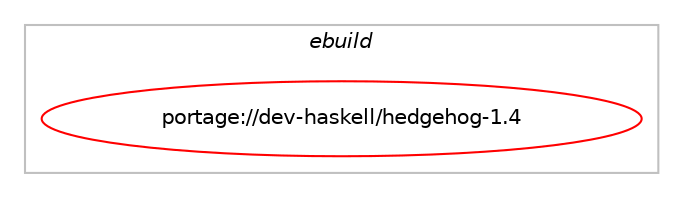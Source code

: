 digraph prolog {

# *************
# Graph options
# *************

newrank=true;
concentrate=true;
compound=true;
graph [rankdir=LR,fontname=Helvetica,fontsize=10,ranksep=1.5];#, ranksep=2.5, nodesep=0.2];
edge  [arrowhead=vee];
node  [fontname=Helvetica,fontsize=10];

# **********
# The ebuild
# **********

subgraph cluster_leftcol {
color=gray;
label=<<i>ebuild</i>>;
id [label="portage://dev-haskell/hedgehog-1.4", color=red, width=4, href="../dev-haskell/hedgehog-1.4.svg"];
}

# ****************
# The dependencies
# ****************

subgraph cluster_midcol {
color=gray;
label=<<i>dependencies</i>>;
subgraph cluster_compile {
fillcolor="#eeeeee";
style=filled;
label=<<i>compile</i>>;
# *** BEGIN UNKNOWN DEPENDENCY TYPE (TODO) ***
# id -> equal(use_conditional_group(positive,hscolour,portage://dev-haskell/hedgehog-1.4,[package_dependency(portage://dev-haskell/hedgehog-1.4,install,no,dev-haskell,hscolour,none,[,,],[],[])]))
# *** END UNKNOWN DEPENDENCY TYPE (TODO) ***

# *** BEGIN UNKNOWN DEPENDENCY TYPE (TODO) ***
# id -> equal(package_dependency(portage://dev-haskell/hedgehog-1.4,install,no,dev-haskell,ansi-terminal,greaterequal,[0.6,,,0.6],any_same_slot,[use(optenable(profile),none)]))
# *** END UNKNOWN DEPENDENCY TYPE (TODO) ***

# *** BEGIN UNKNOWN DEPENDENCY TYPE (TODO) ***
# id -> equal(package_dependency(portage://dev-haskell/hedgehog-1.4,install,no,dev-haskell,ansi-terminal,smaller,[1.1,,,1.1],any_same_slot,[use(optenable(profile),none)]))
# *** END UNKNOWN DEPENDENCY TYPE (TODO) ***

# *** BEGIN UNKNOWN DEPENDENCY TYPE (TODO) ***
# id -> equal(package_dependency(portage://dev-haskell/hedgehog-1.4,install,no,dev-haskell,async,greaterequal,[2.0,,,2.0],any_same_slot,[use(optenable(profile),none)]))
# *** END UNKNOWN DEPENDENCY TYPE (TODO) ***

# *** BEGIN UNKNOWN DEPENDENCY TYPE (TODO) ***
# id -> equal(package_dependency(portage://dev-haskell/hedgehog-1.4,install,no,dev-haskell,async,smaller,[2.3,,,2.3],any_same_slot,[use(optenable(profile),none)]))
# *** END UNKNOWN DEPENDENCY TYPE (TODO) ***

# *** BEGIN UNKNOWN DEPENDENCY TYPE (TODO) ***
# id -> equal(package_dependency(portage://dev-haskell/hedgehog-1.4,install,no,dev-haskell,barbies,greaterequal,[1.0,,,1.0],any_same_slot,[use(optenable(profile),none)]))
# *** END UNKNOWN DEPENDENCY TYPE (TODO) ***

# *** BEGIN UNKNOWN DEPENDENCY TYPE (TODO) ***
# id -> equal(package_dependency(portage://dev-haskell/hedgehog-1.4,install,no,dev-haskell,barbies,smaller,[2.1,,,2.1],any_same_slot,[use(optenable(profile),none)]))
# *** END UNKNOWN DEPENDENCY TYPE (TODO) ***

# *** BEGIN UNKNOWN DEPENDENCY TYPE (TODO) ***
# id -> equal(package_dependency(portage://dev-haskell/hedgehog-1.4,install,no,dev-haskell,cabal,greaterequal,[3.2.1.0,,,3.2.1.0],[],[]))
# *** END UNKNOWN DEPENDENCY TYPE (TODO) ***

# *** BEGIN UNKNOWN DEPENDENCY TYPE (TODO) ***
# id -> equal(package_dependency(portage://dev-haskell/hedgehog-1.4,install,no,dev-haskell,concurrent-output,greaterequal,[1.7,,,1.7],any_same_slot,[use(optenable(profile),none)]))
# *** END UNKNOWN DEPENDENCY TYPE (TODO) ***

# *** BEGIN UNKNOWN DEPENDENCY TYPE (TODO) ***
# id -> equal(package_dependency(portage://dev-haskell/hedgehog-1.4,install,no,dev-haskell,concurrent-output,smaller,[1.11,,,1.11],any_same_slot,[use(optenable(profile),none)]))
# *** END UNKNOWN DEPENDENCY TYPE (TODO) ***

# *** BEGIN UNKNOWN DEPENDENCY TYPE (TODO) ***
# id -> equal(package_dependency(portage://dev-haskell/hedgehog-1.4,install,no,dev-haskell,erf,greaterequal,[2.0,,,2.0],any_same_slot,[use(optenable(profile),none)]))
# *** END UNKNOWN DEPENDENCY TYPE (TODO) ***

# *** BEGIN UNKNOWN DEPENDENCY TYPE (TODO) ***
# id -> equal(package_dependency(portage://dev-haskell/hedgehog-1.4,install,no,dev-haskell,erf,smaller,[2.1,,,2.1],any_same_slot,[use(optenable(profile),none)]))
# *** END UNKNOWN DEPENDENCY TYPE (TODO) ***

# *** BEGIN UNKNOWN DEPENDENCY TYPE (TODO) ***
# id -> equal(package_dependency(portage://dev-haskell/hedgehog-1.4,install,no,dev-haskell,lifted-async,greaterequal,[0.7,,,0.7],any_same_slot,[use(optenable(profile),none)]))
# *** END UNKNOWN DEPENDENCY TYPE (TODO) ***

# *** BEGIN UNKNOWN DEPENDENCY TYPE (TODO) ***
# id -> equal(package_dependency(portage://dev-haskell/hedgehog-1.4,install,no,dev-haskell,lifted-async,smaller,[0.11,,,0.11],any_same_slot,[use(optenable(profile),none)]))
# *** END UNKNOWN DEPENDENCY TYPE (TODO) ***

# *** BEGIN UNKNOWN DEPENDENCY TYPE (TODO) ***
# id -> equal(package_dependency(portage://dev-haskell/hedgehog-1.4,install,no,dev-haskell,mmorph,greaterequal,[1.0,,,1.0],any_same_slot,[use(optenable(profile),none)]))
# *** END UNKNOWN DEPENDENCY TYPE (TODO) ***

# *** BEGIN UNKNOWN DEPENDENCY TYPE (TODO) ***
# id -> equal(package_dependency(portage://dev-haskell/hedgehog-1.4,install,no,dev-haskell,mmorph,smaller,[1.3,,,1.3],any_same_slot,[use(optenable(profile),none)]))
# *** END UNKNOWN DEPENDENCY TYPE (TODO) ***

# *** BEGIN UNKNOWN DEPENDENCY TYPE (TODO) ***
# id -> equal(package_dependency(portage://dev-haskell/hedgehog-1.4,install,no,dev-haskell,monad-control,greaterequal,[1.0,,,1.0],any_same_slot,[use(optenable(profile),none)]))
# *** END UNKNOWN DEPENDENCY TYPE (TODO) ***

# *** BEGIN UNKNOWN DEPENDENCY TYPE (TODO) ***
# id -> equal(package_dependency(portage://dev-haskell/hedgehog-1.4,install,no,dev-haskell,monad-control,smaller,[1.1,,,1.1],any_same_slot,[use(optenable(profile),none)]))
# *** END UNKNOWN DEPENDENCY TYPE (TODO) ***

# *** BEGIN UNKNOWN DEPENDENCY TYPE (TODO) ***
# id -> equal(package_dependency(portage://dev-haskell/hedgehog-1.4,install,no,dev-haskell,pretty-show,greaterequal,[1.6,,,1.6],any_same_slot,[use(optenable(profile),none)]))
# *** END UNKNOWN DEPENDENCY TYPE (TODO) ***

# *** BEGIN UNKNOWN DEPENDENCY TYPE (TODO) ***
# id -> equal(package_dependency(portage://dev-haskell/hedgehog-1.4,install,no,dev-haskell,pretty-show,smaller,[1.11,,,1.11],any_same_slot,[use(optenable(profile),none)]))
# *** END UNKNOWN DEPENDENCY TYPE (TODO) ***

# *** BEGIN UNKNOWN DEPENDENCY TYPE (TODO) ***
# id -> equal(package_dependency(portage://dev-haskell/hedgehog-1.4,install,no,dev-haskell,primitive,greaterequal,[0.6,,,0.6],any_same_slot,[use(optenable(profile),none)]))
# *** END UNKNOWN DEPENDENCY TYPE (TODO) ***

# *** BEGIN UNKNOWN DEPENDENCY TYPE (TODO) ***
# id -> equal(package_dependency(portage://dev-haskell/hedgehog-1.4,install,no,dev-haskell,primitive,smaller,[0.9,,,0.9],any_same_slot,[use(optenable(profile),none)]))
# *** END UNKNOWN DEPENDENCY TYPE (TODO) ***

# *** BEGIN UNKNOWN DEPENDENCY TYPE (TODO) ***
# id -> equal(package_dependency(portage://dev-haskell/hedgehog-1.4,install,no,dev-haskell,random,greaterequal,[1.1,,,1.1],any_same_slot,[use(optenable(profile),none)]))
# *** END UNKNOWN DEPENDENCY TYPE (TODO) ***

# *** BEGIN UNKNOWN DEPENDENCY TYPE (TODO) ***
# id -> equal(package_dependency(portage://dev-haskell/hedgehog-1.4,install,no,dev-haskell,random,smaller,[1.3,,,1.3],any_same_slot,[use(optenable(profile),none)]))
# *** END UNKNOWN DEPENDENCY TYPE (TODO) ***

# *** BEGIN UNKNOWN DEPENDENCY TYPE (TODO) ***
# id -> equal(package_dependency(portage://dev-haskell/hedgehog-1.4,install,no,dev-haskell,resourcet,greaterequal,[1.1,,,1.1],any_same_slot,[use(optenable(profile),none)]))
# *** END UNKNOWN DEPENDENCY TYPE (TODO) ***

# *** BEGIN UNKNOWN DEPENDENCY TYPE (TODO) ***
# id -> equal(package_dependency(portage://dev-haskell/hedgehog-1.4,install,no,dev-haskell,resourcet,smaller,[1.4,,,1.4],any_same_slot,[use(optenable(profile),none)]))
# *** END UNKNOWN DEPENDENCY TYPE (TODO) ***

# *** BEGIN UNKNOWN DEPENDENCY TYPE (TODO) ***
# id -> equal(package_dependency(portage://dev-haskell/hedgehog-1.4,install,no,dev-haskell,safe-exceptions,greaterequal,[0.1,,,0.1],any_same_slot,[use(optenable(profile),none)]))
# *** END UNKNOWN DEPENDENCY TYPE (TODO) ***

# *** BEGIN UNKNOWN DEPENDENCY TYPE (TODO) ***
# id -> equal(package_dependency(portage://dev-haskell/hedgehog-1.4,install,no,dev-haskell,safe-exceptions,smaller,[0.2,,,0.2],any_same_slot,[use(optenable(profile),none)]))
# *** END UNKNOWN DEPENDENCY TYPE (TODO) ***

# *** BEGIN UNKNOWN DEPENDENCY TYPE (TODO) ***
# id -> equal(package_dependency(portage://dev-haskell/hedgehog-1.4,install,no,dev-haskell,text,greaterequal,[1.1,,,1.1],any_same_slot,[use(optenable(profile),none)]))
# *** END UNKNOWN DEPENDENCY TYPE (TODO) ***

# *** BEGIN UNKNOWN DEPENDENCY TYPE (TODO) ***
# id -> equal(package_dependency(portage://dev-haskell/hedgehog-1.4,install,no,dev-haskell,text,smaller,[2.1,,,2.1],any_same_slot,[use(optenable(profile),none)]))
# *** END UNKNOWN DEPENDENCY TYPE (TODO) ***

# *** BEGIN UNKNOWN DEPENDENCY TYPE (TODO) ***
# id -> equal(package_dependency(portage://dev-haskell/hedgehog-1.4,install,no,dev-haskell,transformers-base,greaterequal,[0.4.5.1,,,0.4.5.1],any_same_slot,[use(optenable(profile),none)]))
# *** END UNKNOWN DEPENDENCY TYPE (TODO) ***

# *** BEGIN UNKNOWN DEPENDENCY TYPE (TODO) ***
# id -> equal(package_dependency(portage://dev-haskell/hedgehog-1.4,install,no,dev-haskell,transformers-base,smaller,[0.5,,,0.5],any_same_slot,[use(optenable(profile),none)]))
# *** END UNKNOWN DEPENDENCY TYPE (TODO) ***

# *** BEGIN UNKNOWN DEPENDENCY TYPE (TODO) ***
# id -> equal(package_dependency(portage://dev-haskell/hedgehog-1.4,install,no,dev-haskell,wl-pprint-annotated,greaterequal,[0.0,,,0.0],any_same_slot,[use(optenable(profile),none)]))
# *** END UNKNOWN DEPENDENCY TYPE (TODO) ***

# *** BEGIN UNKNOWN DEPENDENCY TYPE (TODO) ***
# id -> equal(package_dependency(portage://dev-haskell/hedgehog-1.4,install,no,dev-haskell,wl-pprint-annotated,smaller,[0.2,,,0.2],any_same_slot,[use(optenable(profile),none)]))
# *** END UNKNOWN DEPENDENCY TYPE (TODO) ***

# *** BEGIN UNKNOWN DEPENDENCY TYPE (TODO) ***
# id -> equal(package_dependency(portage://dev-haskell/hedgehog-1.4,install,no,dev-lang,ghc,greaterequal,[8.10.6,,,8.10.6],any_same_slot,[]))
# *** END UNKNOWN DEPENDENCY TYPE (TODO) ***

}
subgraph cluster_compileandrun {
fillcolor="#eeeeee";
style=filled;
label=<<i>compile and run</i>>;
}
subgraph cluster_run {
fillcolor="#eeeeee";
style=filled;
label=<<i>run</i>>;
# *** BEGIN UNKNOWN DEPENDENCY TYPE (TODO) ***
# id -> equal(package_dependency(portage://dev-haskell/hedgehog-1.4,run,no,dev-haskell,ansi-terminal,greaterequal,[0.6,,,0.6],any_same_slot,[use(optenable(profile),none)]))
# *** END UNKNOWN DEPENDENCY TYPE (TODO) ***

# *** BEGIN UNKNOWN DEPENDENCY TYPE (TODO) ***
# id -> equal(package_dependency(portage://dev-haskell/hedgehog-1.4,run,no,dev-haskell,ansi-terminal,smaller,[1.1,,,1.1],any_same_slot,[use(optenable(profile),none)]))
# *** END UNKNOWN DEPENDENCY TYPE (TODO) ***

# *** BEGIN UNKNOWN DEPENDENCY TYPE (TODO) ***
# id -> equal(package_dependency(portage://dev-haskell/hedgehog-1.4,run,no,dev-haskell,async,greaterequal,[2.0,,,2.0],any_same_slot,[use(optenable(profile),none)]))
# *** END UNKNOWN DEPENDENCY TYPE (TODO) ***

# *** BEGIN UNKNOWN DEPENDENCY TYPE (TODO) ***
# id -> equal(package_dependency(portage://dev-haskell/hedgehog-1.4,run,no,dev-haskell,async,smaller,[2.3,,,2.3],any_same_slot,[use(optenable(profile),none)]))
# *** END UNKNOWN DEPENDENCY TYPE (TODO) ***

# *** BEGIN UNKNOWN DEPENDENCY TYPE (TODO) ***
# id -> equal(package_dependency(portage://dev-haskell/hedgehog-1.4,run,no,dev-haskell,barbies,greaterequal,[1.0,,,1.0],any_same_slot,[use(optenable(profile),none)]))
# *** END UNKNOWN DEPENDENCY TYPE (TODO) ***

# *** BEGIN UNKNOWN DEPENDENCY TYPE (TODO) ***
# id -> equal(package_dependency(portage://dev-haskell/hedgehog-1.4,run,no,dev-haskell,barbies,smaller,[2.1,,,2.1],any_same_slot,[use(optenable(profile),none)]))
# *** END UNKNOWN DEPENDENCY TYPE (TODO) ***

# *** BEGIN UNKNOWN DEPENDENCY TYPE (TODO) ***
# id -> equal(package_dependency(portage://dev-haskell/hedgehog-1.4,run,no,dev-haskell,concurrent-output,greaterequal,[1.7,,,1.7],any_same_slot,[use(optenable(profile),none)]))
# *** END UNKNOWN DEPENDENCY TYPE (TODO) ***

# *** BEGIN UNKNOWN DEPENDENCY TYPE (TODO) ***
# id -> equal(package_dependency(portage://dev-haskell/hedgehog-1.4,run,no,dev-haskell,concurrent-output,smaller,[1.11,,,1.11],any_same_slot,[use(optenable(profile),none)]))
# *** END UNKNOWN DEPENDENCY TYPE (TODO) ***

# *** BEGIN UNKNOWN DEPENDENCY TYPE (TODO) ***
# id -> equal(package_dependency(portage://dev-haskell/hedgehog-1.4,run,no,dev-haskell,erf,greaterequal,[2.0,,,2.0],any_same_slot,[use(optenable(profile),none)]))
# *** END UNKNOWN DEPENDENCY TYPE (TODO) ***

# *** BEGIN UNKNOWN DEPENDENCY TYPE (TODO) ***
# id -> equal(package_dependency(portage://dev-haskell/hedgehog-1.4,run,no,dev-haskell,erf,smaller,[2.1,,,2.1],any_same_slot,[use(optenable(profile),none)]))
# *** END UNKNOWN DEPENDENCY TYPE (TODO) ***

# *** BEGIN UNKNOWN DEPENDENCY TYPE (TODO) ***
# id -> equal(package_dependency(portage://dev-haskell/hedgehog-1.4,run,no,dev-haskell,lifted-async,greaterequal,[0.7,,,0.7],any_same_slot,[use(optenable(profile),none)]))
# *** END UNKNOWN DEPENDENCY TYPE (TODO) ***

# *** BEGIN UNKNOWN DEPENDENCY TYPE (TODO) ***
# id -> equal(package_dependency(portage://dev-haskell/hedgehog-1.4,run,no,dev-haskell,lifted-async,smaller,[0.11,,,0.11],any_same_slot,[use(optenable(profile),none)]))
# *** END UNKNOWN DEPENDENCY TYPE (TODO) ***

# *** BEGIN UNKNOWN DEPENDENCY TYPE (TODO) ***
# id -> equal(package_dependency(portage://dev-haskell/hedgehog-1.4,run,no,dev-haskell,mmorph,greaterequal,[1.0,,,1.0],any_same_slot,[use(optenable(profile),none)]))
# *** END UNKNOWN DEPENDENCY TYPE (TODO) ***

# *** BEGIN UNKNOWN DEPENDENCY TYPE (TODO) ***
# id -> equal(package_dependency(portage://dev-haskell/hedgehog-1.4,run,no,dev-haskell,mmorph,smaller,[1.3,,,1.3],any_same_slot,[use(optenable(profile),none)]))
# *** END UNKNOWN DEPENDENCY TYPE (TODO) ***

# *** BEGIN UNKNOWN DEPENDENCY TYPE (TODO) ***
# id -> equal(package_dependency(portage://dev-haskell/hedgehog-1.4,run,no,dev-haskell,monad-control,greaterequal,[1.0,,,1.0],any_same_slot,[use(optenable(profile),none)]))
# *** END UNKNOWN DEPENDENCY TYPE (TODO) ***

# *** BEGIN UNKNOWN DEPENDENCY TYPE (TODO) ***
# id -> equal(package_dependency(portage://dev-haskell/hedgehog-1.4,run,no,dev-haskell,monad-control,smaller,[1.1,,,1.1],any_same_slot,[use(optenable(profile),none)]))
# *** END UNKNOWN DEPENDENCY TYPE (TODO) ***

# *** BEGIN UNKNOWN DEPENDENCY TYPE (TODO) ***
# id -> equal(package_dependency(portage://dev-haskell/hedgehog-1.4,run,no,dev-haskell,pretty-show,greaterequal,[1.6,,,1.6],any_same_slot,[use(optenable(profile),none)]))
# *** END UNKNOWN DEPENDENCY TYPE (TODO) ***

# *** BEGIN UNKNOWN DEPENDENCY TYPE (TODO) ***
# id -> equal(package_dependency(portage://dev-haskell/hedgehog-1.4,run,no,dev-haskell,pretty-show,smaller,[1.11,,,1.11],any_same_slot,[use(optenable(profile),none)]))
# *** END UNKNOWN DEPENDENCY TYPE (TODO) ***

# *** BEGIN UNKNOWN DEPENDENCY TYPE (TODO) ***
# id -> equal(package_dependency(portage://dev-haskell/hedgehog-1.4,run,no,dev-haskell,primitive,greaterequal,[0.6,,,0.6],any_same_slot,[use(optenable(profile),none)]))
# *** END UNKNOWN DEPENDENCY TYPE (TODO) ***

# *** BEGIN UNKNOWN DEPENDENCY TYPE (TODO) ***
# id -> equal(package_dependency(portage://dev-haskell/hedgehog-1.4,run,no,dev-haskell,primitive,smaller,[0.9,,,0.9],any_same_slot,[use(optenable(profile),none)]))
# *** END UNKNOWN DEPENDENCY TYPE (TODO) ***

# *** BEGIN UNKNOWN DEPENDENCY TYPE (TODO) ***
# id -> equal(package_dependency(portage://dev-haskell/hedgehog-1.4,run,no,dev-haskell,random,greaterequal,[1.1,,,1.1],any_same_slot,[use(optenable(profile),none)]))
# *** END UNKNOWN DEPENDENCY TYPE (TODO) ***

# *** BEGIN UNKNOWN DEPENDENCY TYPE (TODO) ***
# id -> equal(package_dependency(portage://dev-haskell/hedgehog-1.4,run,no,dev-haskell,random,smaller,[1.3,,,1.3],any_same_slot,[use(optenable(profile),none)]))
# *** END UNKNOWN DEPENDENCY TYPE (TODO) ***

# *** BEGIN UNKNOWN DEPENDENCY TYPE (TODO) ***
# id -> equal(package_dependency(portage://dev-haskell/hedgehog-1.4,run,no,dev-haskell,resourcet,greaterequal,[1.1,,,1.1],any_same_slot,[use(optenable(profile),none)]))
# *** END UNKNOWN DEPENDENCY TYPE (TODO) ***

# *** BEGIN UNKNOWN DEPENDENCY TYPE (TODO) ***
# id -> equal(package_dependency(portage://dev-haskell/hedgehog-1.4,run,no,dev-haskell,resourcet,smaller,[1.4,,,1.4],any_same_slot,[use(optenable(profile),none)]))
# *** END UNKNOWN DEPENDENCY TYPE (TODO) ***

# *** BEGIN UNKNOWN DEPENDENCY TYPE (TODO) ***
# id -> equal(package_dependency(portage://dev-haskell/hedgehog-1.4,run,no,dev-haskell,safe-exceptions,greaterequal,[0.1,,,0.1],any_same_slot,[use(optenable(profile),none)]))
# *** END UNKNOWN DEPENDENCY TYPE (TODO) ***

# *** BEGIN UNKNOWN DEPENDENCY TYPE (TODO) ***
# id -> equal(package_dependency(portage://dev-haskell/hedgehog-1.4,run,no,dev-haskell,safe-exceptions,smaller,[0.2,,,0.2],any_same_slot,[use(optenable(profile),none)]))
# *** END UNKNOWN DEPENDENCY TYPE (TODO) ***

# *** BEGIN UNKNOWN DEPENDENCY TYPE (TODO) ***
# id -> equal(package_dependency(portage://dev-haskell/hedgehog-1.4,run,no,dev-haskell,text,greaterequal,[1.1,,,1.1],any_same_slot,[use(optenable(profile),none)]))
# *** END UNKNOWN DEPENDENCY TYPE (TODO) ***

# *** BEGIN UNKNOWN DEPENDENCY TYPE (TODO) ***
# id -> equal(package_dependency(portage://dev-haskell/hedgehog-1.4,run,no,dev-haskell,text,smaller,[2.1,,,2.1],any_same_slot,[use(optenable(profile),none)]))
# *** END UNKNOWN DEPENDENCY TYPE (TODO) ***

# *** BEGIN UNKNOWN DEPENDENCY TYPE (TODO) ***
# id -> equal(package_dependency(portage://dev-haskell/hedgehog-1.4,run,no,dev-haskell,transformers-base,greaterequal,[0.4.5.1,,,0.4.5.1],any_same_slot,[use(optenable(profile),none)]))
# *** END UNKNOWN DEPENDENCY TYPE (TODO) ***

# *** BEGIN UNKNOWN DEPENDENCY TYPE (TODO) ***
# id -> equal(package_dependency(portage://dev-haskell/hedgehog-1.4,run,no,dev-haskell,transformers-base,smaller,[0.5,,,0.5],any_same_slot,[use(optenable(profile),none)]))
# *** END UNKNOWN DEPENDENCY TYPE (TODO) ***

# *** BEGIN UNKNOWN DEPENDENCY TYPE (TODO) ***
# id -> equal(package_dependency(portage://dev-haskell/hedgehog-1.4,run,no,dev-haskell,wl-pprint-annotated,greaterequal,[0.0,,,0.0],any_same_slot,[use(optenable(profile),none)]))
# *** END UNKNOWN DEPENDENCY TYPE (TODO) ***

# *** BEGIN UNKNOWN DEPENDENCY TYPE (TODO) ***
# id -> equal(package_dependency(portage://dev-haskell/hedgehog-1.4,run,no,dev-haskell,wl-pprint-annotated,smaller,[0.2,,,0.2],any_same_slot,[use(optenable(profile),none)]))
# *** END UNKNOWN DEPENDENCY TYPE (TODO) ***

# *** BEGIN UNKNOWN DEPENDENCY TYPE (TODO) ***
# id -> equal(package_dependency(portage://dev-haskell/hedgehog-1.4,run,no,dev-lang,ghc,greaterequal,[8.10.6,,,8.10.6],any_same_slot,[]))
# *** END UNKNOWN DEPENDENCY TYPE (TODO) ***

# *** BEGIN UNKNOWN DEPENDENCY TYPE (TODO) ***
# id -> equal(package_dependency(portage://dev-haskell/hedgehog-1.4,run,no,dev-lang,ghc,none,[,,],any_same_slot,[use(optenable(profile),none)]))
# *** END UNKNOWN DEPENDENCY TYPE (TODO) ***

}
}

# **************
# The candidates
# **************

subgraph cluster_choices {
rank=same;
color=gray;
label=<<i>candidates</i>>;

}

}
